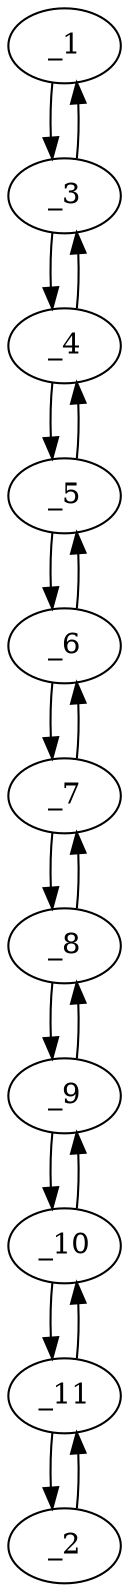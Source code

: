 digraph f1657_08 {
	_1	 [x="145.000000",
		y="77.000000"];
	_3	 [x="152.000000",
		y="91.000000"];
	_1 -> _3	 [angle="1.107149",
		orient="0.894427"];
	_2	 [x="217.000000",
		y="205.000000"];
	_11	 [x="211.000000",
		y="190.000000"];
	_2 -> _11	 [angle="-1.951303",
		orient="-0.928477"];
	_3 -> _1	 [angle="-2.034444",
		orient="-0.894427"];
	_4	 [x="166.000000",
		y="98.000000"];
	_3 -> _4	 [angle="0.463648",
		orient="0.447214"];
	_4 -> _3	 [angle="-2.677945",
		orient="-0.447214"];
	_5	 [x="182.000000",
		y="104.000000"];
	_4 -> _5	 [angle="0.358771",
		orient="0.351123"];
	_5 -> _4	 [angle="-2.782822",
		orient="-0.351123"];
	_6	 [x="193.000000",
		y="114.000000"];
	_5 -> _6	 [angle="0.737815",
		orient="0.672673"];
	_6 -> _5	 [angle="-2.403778",
		orient="-0.672673"];
	_7	 [x="190.000000",
		y="132.000000"];
	_6 -> _7	 [angle="1.735945",
		orient="0.986394"];
	_7 -> _6	 [angle="-1.405648",
		orient="-0.986394"];
	_8	 [x="187.000000",
		y="150.000000"];
	_7 -> _8	 [angle="1.735945",
		orient="0.986394"];
	_8 -> _7	 [angle="-1.405648",
		orient="-0.986394"];
	_9	 [x="193.000000",
		y="165.000000"];
	_8 -> _9	 [angle="1.190290",
		orient="0.928477"];
	_9 -> _8	 [angle="-1.951303",
		orient="-0.928477"];
	_10	 [x="203.000000",
		y="177.000000"];
	_9 -> _10	 [angle="0.876058",
		orient="0.768221"];
	_10 -> _9	 [angle="-2.265535",
		orient="-0.768221"];
	_10 -> _11	 [angle="1.019141",
		orient="0.851658"];
	_11 -> _2	 [angle="1.190290",
		orient="0.928477"];
	_11 -> _10	 [angle="-2.122451",
		orient="-0.851658"];
}
